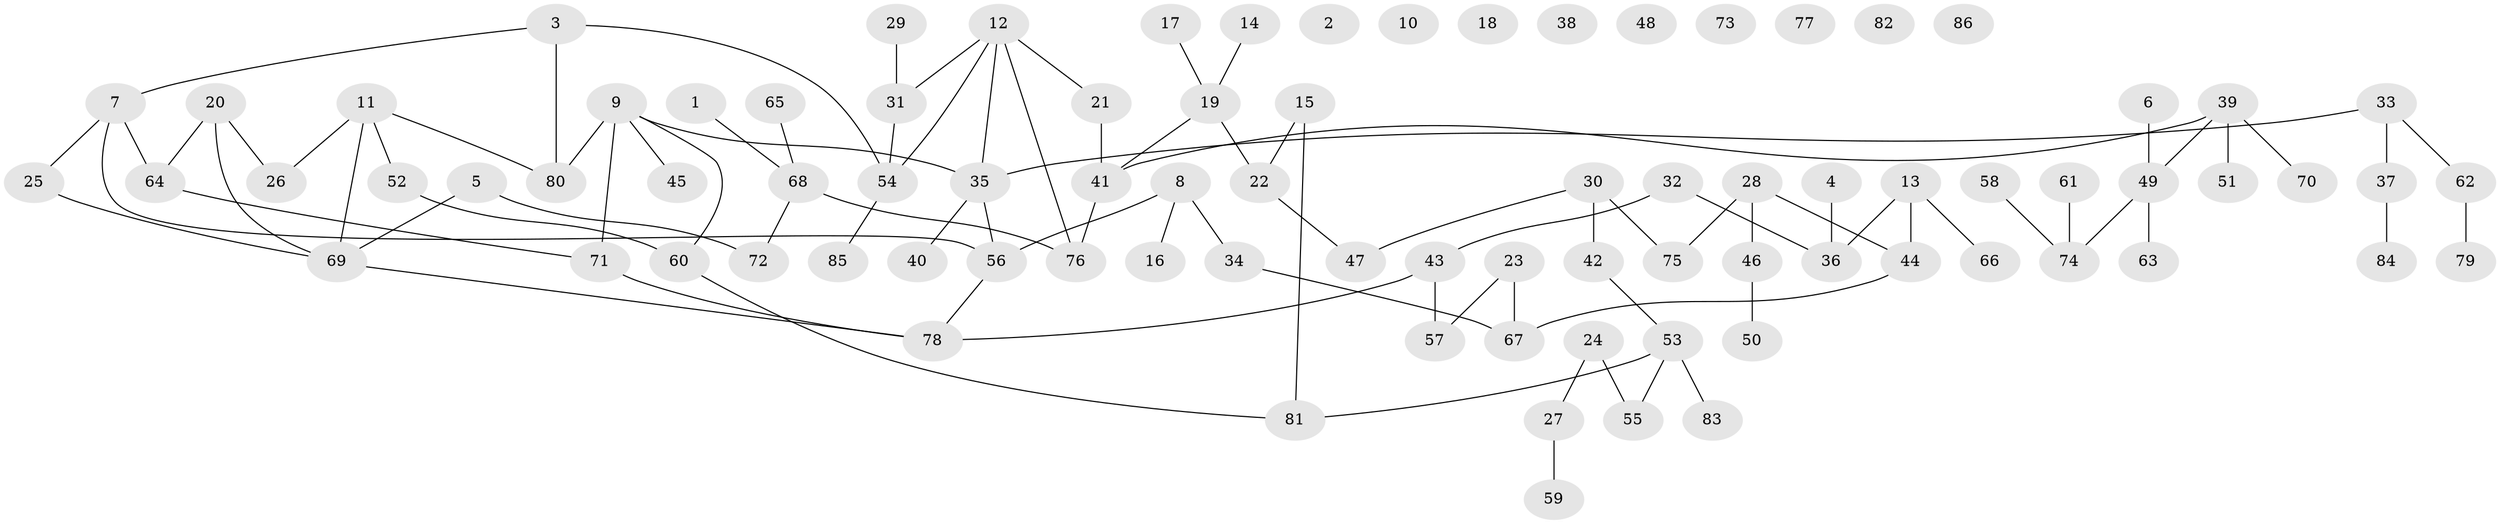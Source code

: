 // Generated by graph-tools (version 1.1) at 2025/12/03/09/25 04:12:53]
// undirected, 86 vertices, 93 edges
graph export_dot {
graph [start="1"]
  node [color=gray90,style=filled];
  1;
  2;
  3;
  4;
  5;
  6;
  7;
  8;
  9;
  10;
  11;
  12;
  13;
  14;
  15;
  16;
  17;
  18;
  19;
  20;
  21;
  22;
  23;
  24;
  25;
  26;
  27;
  28;
  29;
  30;
  31;
  32;
  33;
  34;
  35;
  36;
  37;
  38;
  39;
  40;
  41;
  42;
  43;
  44;
  45;
  46;
  47;
  48;
  49;
  50;
  51;
  52;
  53;
  54;
  55;
  56;
  57;
  58;
  59;
  60;
  61;
  62;
  63;
  64;
  65;
  66;
  67;
  68;
  69;
  70;
  71;
  72;
  73;
  74;
  75;
  76;
  77;
  78;
  79;
  80;
  81;
  82;
  83;
  84;
  85;
  86;
  1 -- 68;
  3 -- 7;
  3 -- 54;
  3 -- 80;
  4 -- 36;
  5 -- 69;
  5 -- 72;
  6 -- 49;
  7 -- 25;
  7 -- 56;
  7 -- 64;
  8 -- 16;
  8 -- 34;
  8 -- 56;
  9 -- 35;
  9 -- 45;
  9 -- 60;
  9 -- 71;
  9 -- 80;
  11 -- 26;
  11 -- 52;
  11 -- 69;
  11 -- 80;
  12 -- 21;
  12 -- 31;
  12 -- 35;
  12 -- 54;
  12 -- 76;
  13 -- 36;
  13 -- 44;
  13 -- 66;
  14 -- 19;
  15 -- 22;
  15 -- 81;
  17 -- 19;
  19 -- 22;
  19 -- 41;
  20 -- 26;
  20 -- 64;
  20 -- 69;
  21 -- 41;
  22 -- 47;
  23 -- 57;
  23 -- 67;
  24 -- 27;
  24 -- 55;
  25 -- 69;
  27 -- 59;
  28 -- 44;
  28 -- 46;
  28 -- 75;
  29 -- 31;
  30 -- 42;
  30 -- 47;
  30 -- 75;
  31 -- 54;
  32 -- 36;
  32 -- 43;
  33 -- 35;
  33 -- 37;
  33 -- 62;
  34 -- 67;
  35 -- 40;
  35 -- 56;
  37 -- 84;
  39 -- 41;
  39 -- 49;
  39 -- 51;
  39 -- 70;
  41 -- 76;
  42 -- 53;
  43 -- 57;
  43 -- 78;
  44 -- 67;
  46 -- 50;
  49 -- 63;
  49 -- 74;
  52 -- 60;
  53 -- 55;
  53 -- 81;
  53 -- 83;
  54 -- 85;
  56 -- 78;
  58 -- 74;
  60 -- 81;
  61 -- 74;
  62 -- 79;
  64 -- 71;
  65 -- 68;
  68 -- 72;
  68 -- 76;
  69 -- 78;
  71 -- 78;
}
